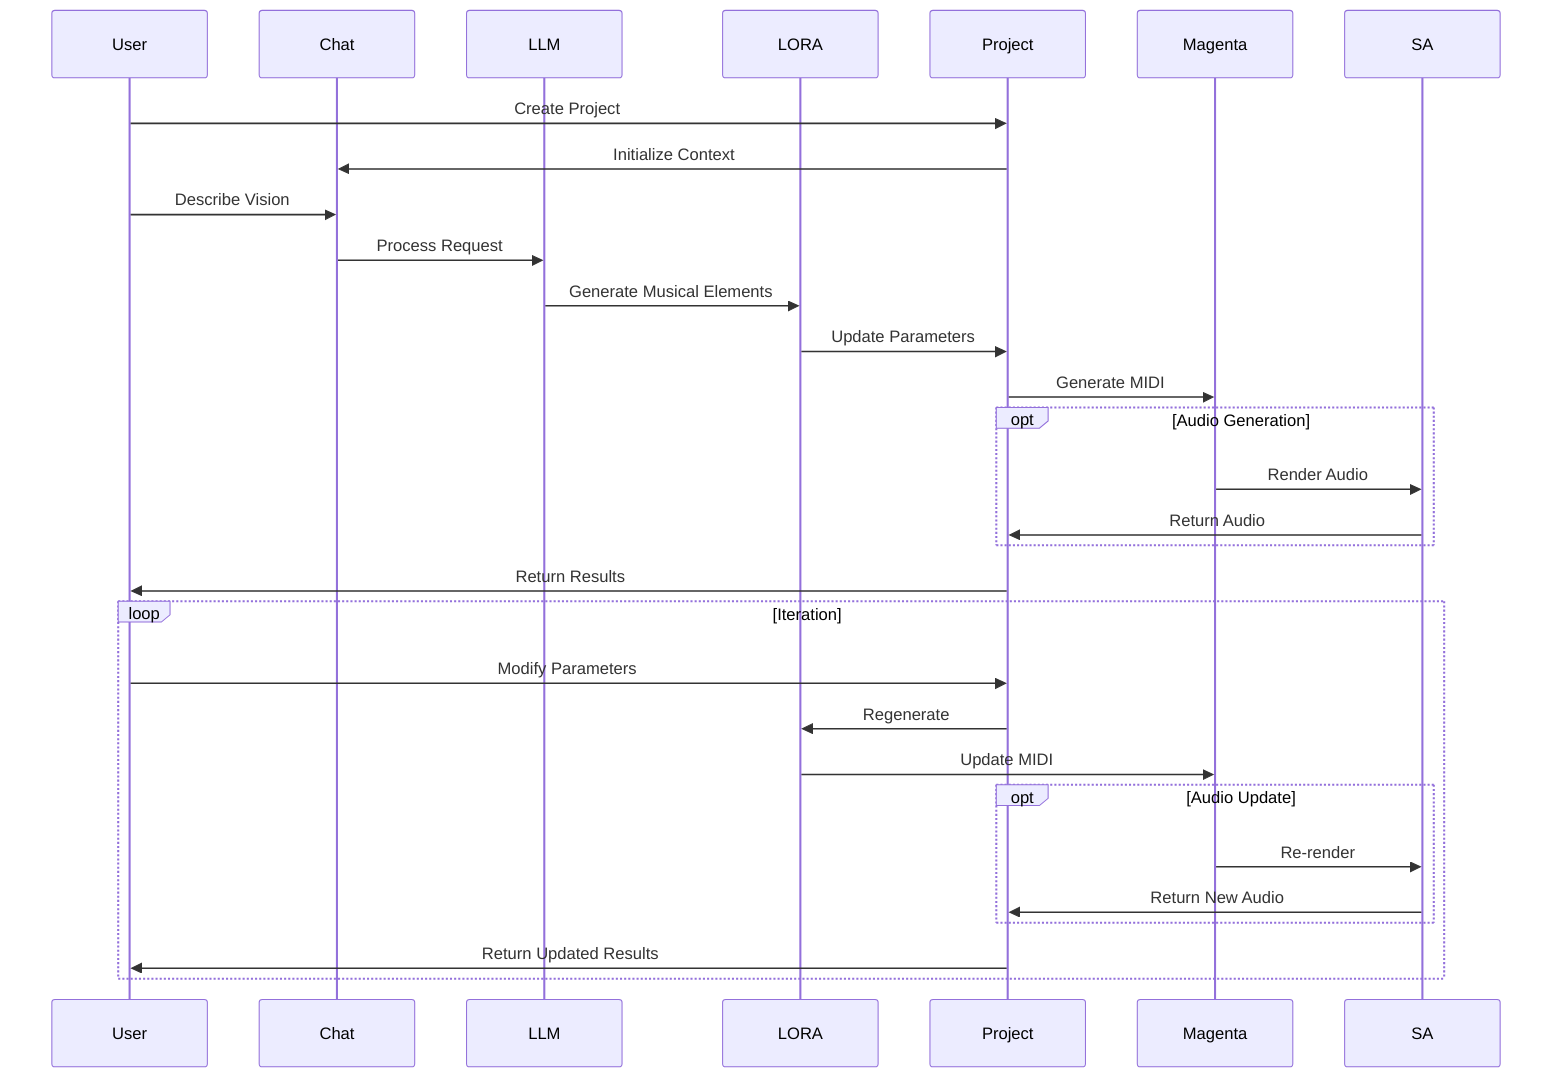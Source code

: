 sequenceDiagram
    participant User
    participant Chat
    participant LLM
    participant LORA
    participant Project
    participant Magenta
    participant SA

    User->>Project: Create Project
    Project->>Chat: Initialize Context
    User->>Chat: Describe Vision
    Chat->>LLM: Process Request
    LLM->>LORA: Generate Musical Elements
    LORA->>Project: Update Parameters
    Project->>Magenta: Generate MIDI
    opt Audio Generation
        Magenta->>SA: Render Audio
        SA->>Project: Return Audio
    end
    Project->>User: Return Results
    
    loop Iteration
        User->>Project: Modify Parameters
        Project->>LORA: Regenerate
        LORA->>Magenta: Update MIDI
        opt Audio Update
            Magenta->>SA: Re-render
            SA->>Project: Return New Audio
        end
        Project->>User: Return Updated Results
    end